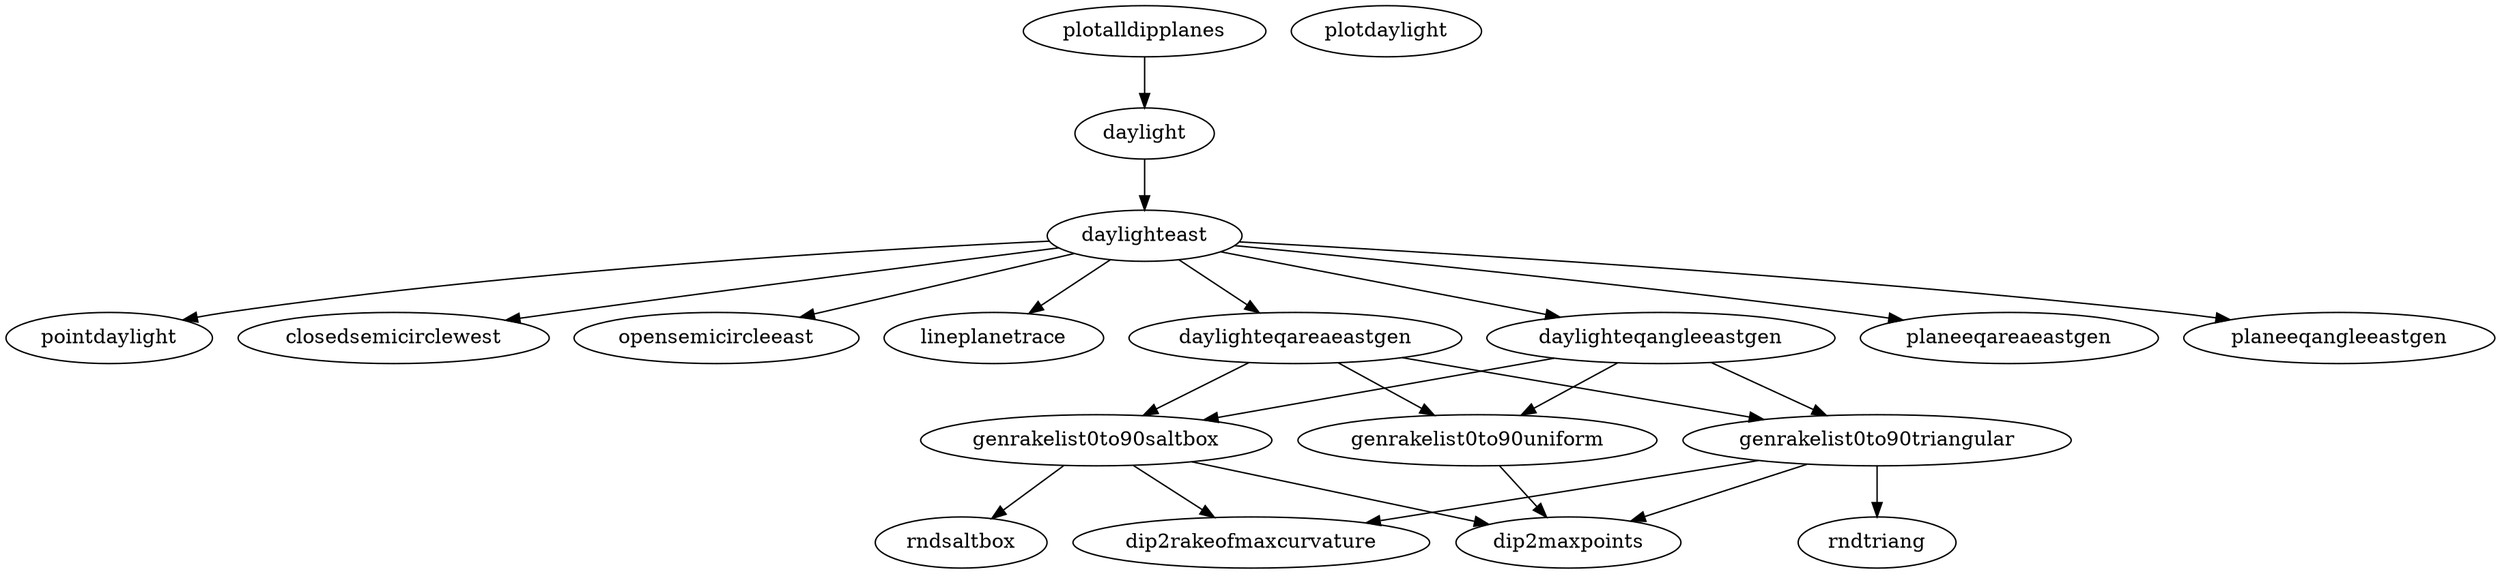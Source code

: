 digraph {
rankdir = UD

daylight -> daylighteast
daylighteast -> pointdaylight
daylighteast -> closedsemicirclewest
daylighteast -> opensemicircleeast
daylighteast -> lineplanetrace
daylighteast -> daylighteqareaeastgen
daylighteast -> planeeqareaeastgen
daylighteast -> daylighteqangleeastgen
daylighteast -> planeeqangleeastgen

daylighteqangleeastgen -> genrakelist0to90uniform
daylighteqangleeastgen -> genrakelist0to90triangular
daylighteqangleeastgen -> genrakelist0to90saltbox

daylighteqareaeastgen -> genrakelist0to90uniform
daylighteqareaeastgen -> genrakelist0to90triangular
daylighteqareaeastgen -> genrakelist0to90saltbox

genrakelist0to90uniform -> dip2maxpoints

genrakelist0to90triangular -> dip2rakeofmaxcurvature
genrakelist0to90triangular -> dip2maxpoints
genrakelist0to90triangular -> rndtriang

genrakelist0to90saltbox -> dip2rakeofmaxcurvature
genrakelist0to90saltbox -> dip2maxpoints
genrakelist0to90saltbox -> rndsaltbox

plotalldipplanes -> daylight
plotdaylight
}
/*
 In order to run:
 dot -Tsvg daylightEnvelopeRels.dot > daylightEnvelopeRels.svg
*/
